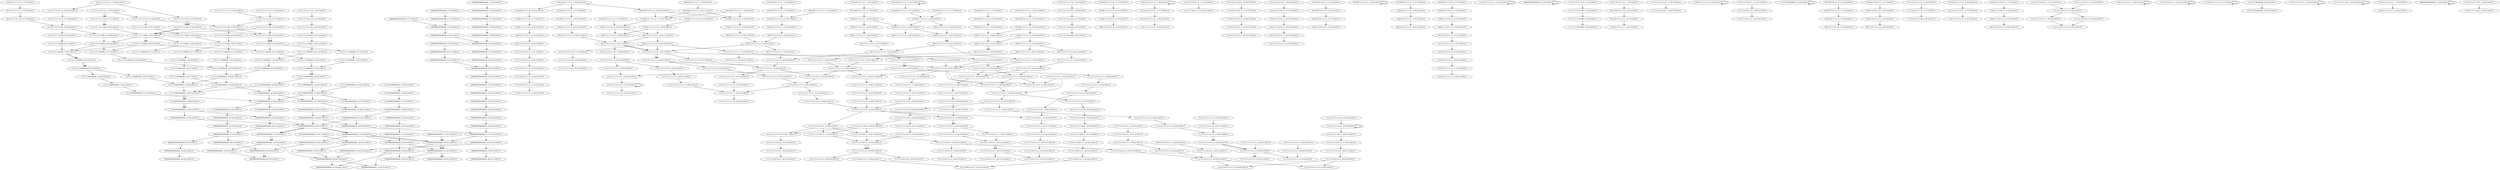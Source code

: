 digraph G {
    "001000000000000_17-31:3-LEN:15" -> "010000000000000_18-32:3-LEN:15";
    "111110111111111_11-25:4-LEN:15" -> "111101111111111_12-26:4-LEN:15";
    "111111111111000_5-20:3-LEN:15" -> "111111111110000_6-21:3-LEN:15";
    "111111111111110_1-15:4-LEN:15" -> "111111111111101_2-16:6-LEN:15";
    "111111111111111_12-27:4-LEN:15" -> "111111111111110_13-28:5-LEN:15";
    "001111111111111_6-22:7-LEN:15" -> "011111111111111_7-23:7-LEN:15";
    "101100111111101_2-17:3-LEN:15" -> "011001111111011_3-18:3-LEN:15";
    "011011111111111_3-18:4-LEN:15" -> "110111111111111_4-19:4-LEN:15";
    "111111111011111_17-33:3-LEN:15" -> "111111110111111_18-34:3-LEN:15";
    "111111111111111_8-23:10-LEN:15" -> "111111111111111_9-24:6-LEN:15";
    "111111111111111_8-23:10-LEN:15" -> "111111111111111_9-25:4-LEN:15";
    "111110111110111_17-31:3-LEN:15" -> "111101111101111_18-32:3-LEN:15";
    "111111111111110_2-17:3-LEN:15" -> "111111111111100_3-18:3-LEN:15";
    "111101111110111_17-31:5-LEN:15" -> "111011111101111_18-32:6-LEN:15";
    "110110011101111_1-15:3-LEN:15" -> "101100111011111_2-16:3-LEN:15";
    "111111111111000_4-19:4-LEN:15" -> "111111111110000_5-20:4-LEN:15";
    "111111111111000_4-19:4-LEN:15" -> "111111111110000_5-20:6-LEN:15";
    "111110000000000_12-27:3-LEN:15" -> "111100000000000_13-28:3-LEN:15";
    "111111111110111_17-31:75-LEN:15" -> "111111111101111_18-32:73-LEN:15";
    "111111111110111_17-31:75-LEN:15" -> "111111111101111_18-33:4-LEN:15";
    "111111111111111_11-27:3-LEN:15" -> "111111111111111_11-27:3-LEN:15";
    "111000000000000_14-29:3-LEN:15" -> "110000000000000_15-30:4-LEN:15";
    "111111111111111_8-23:20-LEN:15" -> "111111111111111_10-25:9-LEN:15";
    "111111111111111_8-23:20-LEN:15" -> "111111111111111_10-24:63-LEN:15";
    "111111111111111_10-25:11-LEN:15" -> "111111111111111_11-26:11-LEN:15";
    "111111111111000_4-19:5-LEN:15" -> "111111111110000_5-20:5-LEN:15";
    "111111111111100_3-18:4-LEN:15" -> "111111111111000_4-19:4-LEN:15";
    "111111111111110_2-17:4-LEN:15" -> "111111111111100_3-18:4-LEN:15";
    "111111111111100_14-28:4-LEN:15" -> "111111111111001_15-29:4-LEN:15";
    "000000000000000_17-32:5-LEN:15" -> "000000000000000_18-33:4-LEN:15";
    "011001111111111_3-19:3-LEN:15" -> "011001111111111_3-19:3-LEN:15";
    "110011111111111_4-19:39-LEN:15" -> "100111111111111_5-20:35-LEN:15";
    "110011111111111_4-19:39-LEN:15" -> "100111111111111_5-21:3-LEN:15";
    "110011111110111_4-19:3-LEN:15" -> "100111111101111_5-20:3-LEN:15";
    "101111111111111_2-16:7-LEN:15" -> "011111111111110_3-17:8-LEN:15";
    "000000000000000_5-20:3-LEN:15" -> "000000000000000_6-21:3-LEN:15";
    "101100111111111_2-17:8-LEN:15" -> "011001111111111_3-18:10-LEN:15";
    "000000000000000_14-28:28-LEN:15" -> "000000000000000_15-29:24-LEN:15";
    "111111111111111_10-25:8-LEN:15" -> "111111111111111_11-26:8-LEN:15";
    "111001111111111_2-17:3-LEN:15" -> "110011111111111_4-18:125-LEN:15";
    "110010111111111_4-18:3-LEN:15" -> "100101111111111_5-19:3-LEN:15";
    "111111100000000_9-24:5-LEN:15" -> "111111000000000_10-25:6-LEN:15";
    "000000000000000_9-23:33-LEN:15" -> "000000000000000_10-24:35-LEN:15";
    "111111110111111_20-34:74-LEN:15" -> "111111101111111_21-35:95-LEN:15";
    "111111110111111_20-34:74-LEN:15" -> "111111101111110_21-35:3-LEN:15";
    "100111111011111_5-20:4-LEN:15" -> "001111110111111_6-21:3-LEN:15";
    "000000000000000_16-30:25-LEN:15" -> "000000000000000_17-31:152-LEN:15";
    "100111111111111_5-20:11-LEN:15" -> "001111111111111_6-21:7-LEN:15";
    "111100000000000_13-28:4-LEN:15" -> "111000000000000_14-29:4-LEN:15";
    "110110011111111_1-16:31-LEN:15" -> "101100111111111_2-17:35-LEN:15";
    "111111111111111_19-34:4-LEN:15" -> "111111111111111_20-35:3-LEN:15";
    "111110000000000_12-26:82-LEN:15" -> "111100000000000_13-27:65-LEN:15";
    "111110000000000_12-26:82-LEN:15" -> "111100000000000_13-28:3-LEN:15";
    "111111111111111_19-34:4-LEN:15" -> "111111111111111_21-35:8-LEN:15";
    "111111111011111_18-33:7-LEN:15" -> "111111110111111_19-34:9-LEN:15";
    "111111111111111_19-33:4-LEN:15" -> "111111111111111_20-34:5-LEN:15";
    "111111111011111_19-34:3-LEN:15" -> "111111110111111_20-35:4-LEN:15";
    "111111111111000_4-19:8-LEN:15" -> "111111111110000_5-20:7-LEN:15";
    "111101111111111_11-26:3-LEN:15" -> "111101111111111_11-26:3-LEN:15";
    "111111111111000_4-19:5-LEN:15" -> "111111111110000_5-20:5-LEN:15";
    "111111111110110_17-32:7-LEN:15" -> "111111111101101_18-33:6-LEN:15";
    "000000000000000_6-21:3-LEN:15" -> "000000000000000_7-22:3-LEN:15";
    "111111111111111_10-25:5-LEN:15" -> "111111111111111_11-26:4-LEN:15";
    "111111111111111_12-27:5-LEN:15" -> "111111111111110_13-28:8-LEN:15";
    "111111111111111_8-22:54-LEN:15" -> "111111111111111_9-24:7-LEN:15";
    "111111111111111_8-22:54-LEN:15" -> "111111111111111_9-23:50-LEN:15";
    "111111111111111_11-25:68-LEN:15" -> "111111111111111_12-26:62-LEN:15";
    "110110011111111_1-16:3-LEN:15" -> "101100111111111_2-17:5-LEN:15";
    "000010000000000_21-35:3-LEN:15" -> "000010000000000_21-35:3-LEN:15";
    "111111111111110_13-27:5-LEN:15" -> "111111111111100_14-28:4-LEN:15";
    "101100111111111_2-17:12-LEN:15" -> "011001111111111_3-18:14-LEN:15";
    "011111101111111_7-22:3-LEN:15" -> "111111011111111_8-23:3-LEN:15";
    "011111111111111_7-22:7-LEN:15" -> "111111111111111_8-23:6-LEN:15";
    "111111111111111_18-33:3-LEN:15" -> "111111111111111_19-34:4-LEN:15";
    "111111111011011_19-34:6-LEN:15" -> "111111110110111_20-35:5-LEN:15";
    "111111111111110_2-17:4-LEN:15" -> "111111111111100_3-18:4-LEN:15";
    "000000000000000_17-32:3-LEN:15" -> "000000000000000_18-33:3-LEN:15";
    "111111111111110_14-28:65-LEN:15" -> "111111111111101_15-29:65-LEN:15";
    "111111111111111_10-25:9-LEN:15" -> "111111111111111_11-26:7-LEN:15";
    "111011111101111_18-32:6-LEN:15" -> "110111111011111_19-33:6-LEN:15";
    "111111111111000_4-19:4-LEN:15" -> "111111111110000_6-20:93-LEN:15";
    "100111111111111_5-20:5-LEN:15" -> "001111111111111_6-21:4-LEN:15";
    "011001111111111_3-18:5-LEN:15" -> "110011111111111_4-19:5-LEN:15";
    "111111111111101_13-29:4-LEN:15" -> "111111111111011_15-30:10-LEN:15";
    "111110000000000_11-26:4-LEN:15" -> "111100000000000_13-27:65-LEN:15";
    "111110000000000_11-26:4-LEN:15" -> "111100000000000_13-28:3-LEN:15";
    "110111111011111_19-33:6-LEN:15" -> "101111110111111_20-34:6-LEN:15";
    "111111111111011_15-30:6-LEN:15" -> "111111111110111_17-31:75-LEN:15";
    "111111111111011_15-30:6-LEN:15" -> "111111111110110_17-32:7-LEN:15";
    "111111111111011_15-30:6-LEN:15" -> "111111111110111_17-32:3-LEN:15";
    "101100111011111_2-16:3-LEN:15" -> "011001110111111_3-17:3-LEN:15";
    "111111111111111_1-16:7-LEN:15" -> "111111111111110_2-17:9-LEN:15";
    "111111111110100_3-18:3-LEN:15" -> "111111111101000_4-19:3-LEN:15";
    "011111111011111_19-33:3-LEN:15" -> "111111110111111_20-34:74-LEN:15";
    "000000000000000_2-16:46-LEN:15" -> "000000000000000_3-17:44-LEN:15";
    "000000000000000_18-33:4-LEN:15" -> "000000000000000_19-34:4-LEN:15";
    "111111111000000_8-23:4-LEN:15" -> "111111110000000_9-24:4-LEN:15";
    "000000000000000_17-32:6-LEN:15" -> "000000000000000_18-33:6-LEN:15";
    "111111111000000_7-22:10-LEN:15" -> "111111110000000_8-23:9-LEN:15";
    "000000000000000_19-34:4-LEN:15" -> "000000000000000_21-35:201-LEN:15";
    "000000000000000_19-34:4-LEN:15" -> "000000000000001_21-35:3-LEN:15";
    "100000000000000_19-33:3-LEN:15" -> "000000000000000_20-34:159-LEN:15";
    "111111111110000_5-20:7-LEN:15" -> "111111111100000_6-21:7-LEN:15";
    "111111110000000_8-23:9-LEN:15" -> "111111100000000_10-24:87-LEN:15";
    "111111111111110_2-17:5-LEN:15" -> "111111111111100_3-18:5-LEN:15";
    "110000000000000_15-30:4-LEN:15" -> "100000000000000_16-31:5-LEN:15";
    "101100111111111_2-17:6-LEN:15" -> "011001111111111_3-18:6-LEN:15";
    "111101111101111_18-32:3-LEN:15" -> "111011111011111_19-33:3-LEN:15";
    "111111111111100_3-18:5-LEN:15" -> "111111111111000_4-19:4-LEN:15";
    "100000000000000_16-30:96-LEN:15" -> "000000000000000_17-31:152-LEN:15";
    "111111111111111_16-30:4-LEN:15" -> "111111111111111_17-32:3-LEN:15";
    "111111111111011_15-30:8-LEN:15" -> "111111111110111_16-31:8-LEN:15";
    "101100111111111_2-17:35-LEN:15" -> "011001111111111_3-18:42-LEN:15";
    "111110000000000_12-27:4-LEN:15" -> "111100000000000_13-28:4-LEN:15";
    "111100000000000_13-27:65-LEN:15" -> "111000000000000_14-28:81-LEN:15";
    "111111111111110_2-17:5-LEN:15" -> "111111111111100_3-18:5-LEN:15";
    "110011111111111_4-19:5-LEN:15" -> "100111111111111_5-20:5-LEN:15";
    "111111110000000_8-23:4-LEN:15" -> "111111100000000_9-24:5-LEN:15";
    "111111100000000_9-24:7-LEN:15" -> "111111000000000_11-26:4-LEN:15";
    "111111100000000_9-24:7-LEN:15" -> "111111000000000_11-25:89-LEN:15";
    "111111111111011_15-30:10-LEN:15" -> "111111111110111_16-31:11-LEN:15";
    "111111111110100_4-18:4-LEN:15" -> "111111111101000_5-19:3-LEN:15";
    "000000000000000_19-34:9-LEN:15" -> "000000000000000_20-35:9-LEN:15";
    "111111111111111_9-24:7-LEN:15" -> "111111111111111_10-25:8-LEN:15";
    "001111111111111_6-21:3-LEN:15" -> "011111111111111_7-22:4-LEN:15";
    "000000000000000_8-22:30-LEN:15" -> "000000000000000_9-23:33-LEN:15";
    "101111111101111_18-32:3-LEN:15" -> "011111111011111_19-33:3-LEN:15";
    "111111111111111_1-16:3-LEN:15" -> "111111111111110_2-17:6-LEN:15";
    "100111111111111_5-21:3-LEN:15" -> "001111111111111_6-22:4-LEN:15";
    "111111101111111_9-23:4-LEN:15" -> "111111011111111_10-24:4-LEN:15";
    "100000000000000_16-31:8-LEN:15" -> "000000000000000_17-32:8-LEN:15";
    "101110111111111_2-16:3-LEN:15" -> "011101111111111_3-17:3-LEN:15";
    "111100000000000_13-28:3-LEN:15" -> "111000000000000_14-29:5-LEN:15";
    "001111111111111_6-21:4-LEN:15" -> "011111111111111_7-22:3-LEN:15";
    "000000000000000_19-34:6-LEN:15" -> "000000000000000_20-35:5-LEN:15";
    "011111111111111_7-22:6-LEN:15" -> "111111111111111_8-23:4-LEN:15";
    "000000000000000_19-34:4-LEN:15" -> "000000000000000_20-35:4-LEN:15";
    "111111111110000_5-20:4-LEN:15" -> "111111111100000_7-21:70-LEN:15";
    "111111111110000_5-20:4-LEN:15" -> "111111111100000_7-22:4-LEN:15";
    "100000000000000_16-31:3-LEN:15" -> "000000000000000_17-32:4-LEN:15";
    "111111111101101_11-25:3-LEN:15" -> "111111111011011_12-26:3-LEN:15";
    "111111110111111_19-34:9-LEN:15" -> "111111101111111_21-35:95-LEN:15";
    "111111110111111_19-34:9-LEN:15" -> "111111101111110_21-35:3-LEN:15";
    "111111111111000_4-19:13-LEN:15" -> "111111111110000_5-20:13-LEN:15";
    "111111111111010_3-17:5-LEN:15" -> "111111111110100_4-18:4-LEN:15";
    "101111110111111_20-34:6-LEN:15" -> "011111101111111_21-35:6-LEN:15";
    "110011111111111_4-19:3-LEN:15" -> "110011111111111_4-19:3-LEN:15";
    "011001111111011_3-18:3-LEN:15" -> "110011111110111_4-19:3-LEN:15";
    "110011111111111_4-20:4-LEN:15" -> "100111111111111_5-21:3-LEN:15";
    "111111011111111_10-24:4-LEN:15" -> "111110111111111_11-25:4-LEN:15";
    "000000000000000_18-33:6-LEN:15" -> "000000000000000_20-34:159-LEN:15";
    "111111111111111_9-23:50-LEN:15" -> "111111111111111_10-25:9-LEN:15";
    "111111111111111_9-23:50-LEN:15" -> "111111111111111_10-24:63-LEN:15";
    "111111100000000_10-25:4-LEN:15" -> "111111000000000_11-26:4-LEN:15";
    "111111111111111_2-16:103-LEN:15" -> "111111111111110_3-17:88-LEN:15";
    "001100111111111_2-16:11-LEN:15" -> "011001111111111_3-18:9-LEN:15";
    "001100111111111_2-16:11-LEN:15" -> "011001111111111_3-17:127-LEN:15";
    "111111111111111_8-24:3-LEN:15" -> "111111111111111_9-25:3-LEN:15";
    "111111111011111_18-33:12-LEN:15" -> "111111110111111_19-34:13-LEN:15";
    "000000000000000_18-33:3-LEN:15" -> "000000000000000_19-34:3-LEN:15";
    "001111111111111_6-21:7-LEN:15" -> "011111111111111_7-22:7-LEN:15";
    "111111111110011_16-30:3-LEN:15" -> "111111111100111_17-31:3-LEN:15";
    "111111111111111_8-23:5-LEN:15" -> "111111111111111_9-24:5-LEN:15";
    "111111111011111_18-33:6-LEN:15" -> "111111110111111_20-34:74-LEN:15";
    "111111111111111_19-34:4-LEN:15" -> "111111111111111_20-35:3-LEN:15";
    "111111111111110_2-17:9-LEN:15" -> "111111111111100_3-18:10-LEN:15";
    "000000000000000_7-22:3-LEN:15" -> "000000000000000_9-23:33-LEN:15";
    "111111111011111_18-34:3-LEN:15" -> "111111110111111_19-35:3-LEN:15";
    "111111111111101_14-29:6-LEN:15" -> "111111111111011_15-30:10-LEN:15";
    "101000000000000_14-28:6-LEN:15" -> "010000000000000_15-29:7-LEN:15";
    "111111111111111_18-33:4-LEN:15" -> "111111111111111_19-34:4-LEN:15";
    "111101100000000_10-24:3-LEN:15" -> "111101100000000_10-24:3-LEN:15";
    "111111111101111_18-32:73-LEN:15" -> "111111111011111_19-34:5-LEN:15";
    "111111111101111_18-32:73-LEN:15" -> "111111111011111_19-33:73-LEN:15";
    "111010000000000_12-26:4-LEN:15" -> "110100000000000_13-27:4-LEN:15";
    "110100000000000_13-27:4-LEN:15" -> "101000000000000_14-28:6-LEN:15";
    "111111111111011_15-30:3-LEN:15" -> "111111111110111_16-31:3-LEN:15";
    "000000000000000_18-33:4-LEN:15" -> "000000000000000_19-34:3-LEN:15";
    "111111111101111_18-33:4-LEN:15" -> "111111111011111_19-34:3-LEN:15";
    "111111111111111_9-25:3-LEN:15" -> "111111111111111_10-26:3-LEN:15";
    "101100110111111_2-16:3-LEN:15" -> "011001101111111_3-17:4-LEN:15";
    "111111111100000_7-22:4-LEN:15" -> "111111111000000_8-23:4-LEN:15";
    "111111000000000_10-25:4-LEN:15" -> "111110000000000_11-26:4-LEN:15";
    "111111111111111_17-32:3-LEN:15" -> "111111111111111_18-33:3-LEN:15";
    "111111111111111_9-25:3-LEN:15" -> "111111111111111_10-26:4-LEN:15";
    "011001111011111_3-17:3-LEN:15" -> "110011110111111_4-18:3-LEN:15";
    "111111111110000_5-20:7-LEN:15" -> "111111111100000_6-21:6-LEN:15";
    "111111111111111_15-29:4-LEN:15" -> "111111111111111_16-30:4-LEN:15";
    "100111111111111_5-20:3-LEN:15" -> "001111111111111_6-21:3-LEN:15";
    "111111111111111_9-24:6-LEN:15" -> "111111111111111_10-25:7-LEN:15";
    "110110011111111_1-16:3-LEN:15" -> "110110011111111_1-16:3-LEN:15";
    "000000000000000_2-17:3-LEN:15" -> "000000000000000_3-18:3-LEN:15";
    "111111110000000_9-24:4-LEN:15" -> "111111100000000_10-25:5-LEN:15";
    "111111111101101_18-33:6-LEN:15" -> "111111111011011_19-34:6-LEN:15";
    "000000000000000_4-19:3-LEN:15" -> "000000000000000_6-20:46-LEN:15";
    "111111111011111_19-34:5-LEN:15" -> "111111110111111_20-35:5-LEN:15";
    "111110111111110_3-17:3-LEN:15" -> "111101111111100_4-18:3-LEN:15";
    "101101111111111_2-16:3-LEN:15" -> "011011111111111_3-17:3-LEN:15";
    "000000000000000_13-27:24-LEN:15" -> "000000000000000_14-28:28-LEN:15";
    "001111111111111_6-21:6-LEN:15" -> "011111111111111_7-22:7-LEN:15";
    "111111111110000_5-20:6-LEN:15" -> "111111111100000_6-21:3-LEN:15";
    "111111111111111_1-15:62-LEN:15" -> "111111111111110_2-17:4-LEN:15";
    "111111111111111_1-15:62-LEN:15" -> "111111111111111_2-16:103-LEN:15";
    "111111111110111_16-31:8-LEN:15" -> "111111111101111_17-32:11-LEN:15";
    "101100111111111_2-16:134-LEN:15" -> "011001111111111_3-18:9-LEN:15";
    "101100111111111_2-16:134-LEN:15" -> "011001111111111_3-17:127-LEN:15";
    "011001111111111_3-19:4-LEN:15" -> "110011111111111_4-20:4-LEN:15";
    "011001111111111_3-18:9-LEN:15" -> "110011111111111_4-19:8-LEN:15";
    "111111111111000_4-19:5-LEN:15" -> "111111111110000_5-20:5-LEN:15";
    "111111111111101_14-29:6-LEN:15" -> "111111111111011_15-30:6-LEN:15";
    "111111111111111_10-26:3-LEN:15" -> "111111111111111_11-27:3-LEN:15";
    "001111111111111_6-22:4-LEN:15" -> "011111111111111_7-23:4-LEN:15";
    "111111111111110_12-28:4-LEN:15" -> "111111111111101_13-29:4-LEN:15";
    "011001111111111_3-17:127-LEN:15" -> "110011111111111_4-18:125-LEN:15";
    "111111111111111_10-24:63-LEN:15" -> "111111111111111_11-25:68-LEN:15";
    "111111111111111_10-24:63-LEN:15" -> "111111111111111_11-26:3-LEN:15";
    "111111111111101_8-22:5-LEN:15" -> "111111111111011_9-23:5-LEN:15";
    "111111011111111_8-23:3-LEN:15" -> "111110111111111_10-24:3-LEN:15";
    "111111111111011_15-30:5-LEN:15" -> "111111111110111_16-31:5-LEN:15";
    "111111111110111_16-31:3-LEN:15" -> "111111111101111_17-32:5-LEN:15";
    "111111111111111_11-26:5-LEN:15" -> "111111111111111_12-27:3-LEN:15";
    "011001111110111_3-17:3-LEN:15" -> "110011111101111_4-18:3-LEN:15";
    "111111100111111_19-34:3-LEN:15" -> "111111001111111_21-35:5-LEN:15";
    "111111111111000_4-19:4-LEN:15" -> "111111111110000_5-20:4-LEN:15";
    "111111111111111_10-26:4-LEN:15" -> "111111111111111_11-27:4-LEN:15";
    "011111111111111_7-22:24-LEN:15" -> "111111111111111_8-23:20-LEN:15";
    "111111111111111_10-25:6-LEN:15" -> "111111111111111_11-26:4-LEN:15";
    "000000000000000_18-33:8-LEN:15" -> "000000000000000_19-34:6-LEN:15";
    "000000000000000_11-25:35-LEN:15" -> "000000000000000_12-26:31-LEN:15";
    "011111111111111_7-22:4-LEN:15" -> "111111111111111_8-24:3-LEN:15";
    "111111111011111_19-33:73-LEN:15" -> "111111110111111_20-34:74-LEN:15";
    "111111110000000_9-24:4-LEN:15" -> "111111100000000_10-25:4-LEN:15";
    "111111111011111_18-33:3-LEN:15" -> "111111110111111_19-34:4-LEN:15";
    "111111111111111_11-27:4-LEN:15" -> "111111111111110_12-28:4-LEN:15";
    "111111111111110_2-17:6-LEN:15" -> "111111111111100_3-18:7-LEN:15";
    "100111111111111_5-20:35-LEN:15" -> "001111111111111_6-22:7-LEN:15";
    "100111111111111_5-20:35-LEN:15" -> "001111111111111_6-21:22-LEN:15";
    "111111111110000_5-20:5-LEN:15" -> "111111111100000_6-21:5-LEN:15";
    "110110011111111_1-16:4-LEN:15" -> "101100111111111_2-17:6-LEN:15";
    "111111111111110_13-28:6-LEN:15" -> "111111111111101_14-29:6-LEN:15";
    "000000000000000_19-34:3-LEN:15" -> "000000000000000_20-35:3-LEN:15";
    "111111110111111_19-34:13-LEN:15" -> "111111101111111_20-35:15-LEN:15";
    "111111110000000_9-23:76-LEN:15" -> "111111100000000_10-24:87-LEN:15";
    "111111111111100_3-18:5-LEN:15" -> "111111111111000_4-19:5-LEN:15";
    "111111111110111_17-32:4-LEN:15" -> "111111111101111_18-33:4-LEN:15";
    "111111111110111_16-31:8-LEN:15" -> "111111111101111_17-32:10-LEN:15";
    "011111111111111_7-22:7-LEN:15" -> "111111111111111_8-23:5-LEN:15";
    "111111111111110_2-17:4-LEN:15" -> "111111111111100_3-18:4-LEN:15";
    "111111111111100_3-18:4-LEN:15" -> "111111111111000_4-19:5-LEN:15";
    "111111111111111_10-25:7-LEN:15" -> "111111111111111_11-26:6-LEN:15";
    "100111111011111_5-19:3-LEN:15" -> "001111110111111_6-20:3-LEN:15";
    "110011111111111_4-20:3-LEN:15" -> "110011111111111_4-20:3-LEN:15";
    "110011111111111_4-19:10-LEN:15" -> "100111111111111_5-20:9-LEN:15";
    "001111111101111_6-20:3-LEN:15" -> "011111111011111_7-21:3-LEN:15";
    "100111101111111_5-19:3-LEN:15" -> "001111011111111_6-20:4-LEN:15";
    "110110111111111_1-16:4-LEN:15" -> "101101111111111_2-17:3-LEN:15";
    "001111111111111_6-21:6-LEN:15" -> "011111111111111_7-22:6-LEN:15";
    "111111111111111_9-24:5-LEN:15" -> "111111111111111_10-25:5-LEN:15";
    "100000000000000_16-31:3-LEN:15" -> "000000000000000_17-32:6-LEN:15";
    "111111111110111_17-32:3-LEN:15" -> "111111111101111_18-33:4-LEN:15";
    "111111111111101_14-29:3-LEN:15" -> "111111111111011_15-30:3-LEN:15";
    "000000000000000_17-31:152-LEN:15" -> "000000000000000_18-33:3-LEN:15";
    "000000000000000_17-31:152-LEN:15" -> "000000000000000_18-32:152-LEN:15";
    "111111100000000_10-25:5-LEN:15" -> "111111000000000_11-26:3-LEN:15";
    "111111111111111_16-31:3-LEN:15" -> "111111111111111_17-32:3-LEN:15";
    "111111111111011_16-31:3-LEN:15" -> "111111111110111_17-32:4-LEN:15";
    "111111111111111_1-16:4-LEN:15" -> "111111111111110_2-17:5-LEN:15";
    "011001111111101_3-17:3-LEN:15" -> "110011111111011_4-18:3-LEN:15";
    "111111101111111_19-35:3-LEN:15" -> "111111101111111_19-35:3-LEN:15";
    "111111110111111_8-22:3-LEN:15" -> "111111101111111_9-23:4-LEN:15";
    "011111111111110_7-21:5-LEN:15" -> "111111111111101_8-22:5-LEN:15";
    "111111111111101_15-29:65-LEN:15" -> "111111111111011_16-31:3-LEN:15";
    "111111111111101_15-29:65-LEN:15" -> "111111111111011_16-30:61-LEN:15";
    "111111111111111_14-28:3-LEN:15" -> "111111111111111_15-29:4-LEN:15";
    "111011111011111_19-33:3-LEN:15" -> "110111110111111_20-34:3-LEN:15";
    "111111100111111_20-34:3-LEN:15" -> "111111001111111_21-35:5-LEN:15";
    "111111111111111_18-33:3-LEN:15" -> "111111111111111_19-34:4-LEN:15";
    "111111111101111_17-32:3-LEN:15" -> "111111111011111_18-33:3-LEN:15";
    "111111110111111_19-34:3-LEN:15" -> "111111101111111_20-35:4-LEN:15";
    "101100111111011_2-17:5-LEN:15" -> "011001111110111_3-18:5-LEN:15";
    "111111111111111_15-30:3-LEN:15" -> "111111111111111_16-31:3-LEN:15";
    "000000000000000_18-33:9-LEN:15" -> "000000000000000_19-34:9-LEN:15";
    "000000000000000_17-32:8-LEN:15" -> "000000000000000_18-33:8-LEN:15";
    "011111111111111_7-22:8-LEN:15" -> "111111111111111_8-23:10-LEN:15";
    "110011111111111_4-19:5-LEN:15" -> "100111111111111_5-20:4-LEN:15";
    "111111111111000_5-19:88-LEN:15" -> "111111111110000_6-20:93-LEN:15";
    "001111111111111_6-21:7-LEN:15" -> "011111111111111_7-22:7-LEN:15";
    "111100111111111_2-17:3-LEN:15" -> "111100111111111_2-17:3-LEN:15";
    "111111111111110_2-17:3-LEN:15" -> "111111111111100_3-18:3-LEN:15";
    "000000000000000_18-32:152-LEN:15" -> "000000000000000_19-34:7-LEN:15";
    "000000000000000_18-32:152-LEN:15" -> "000000000000000_19-33:156-LEN:15";
    "110000000000000_15-30:5-LEN:15" -> "100000000000000_16-31:3-LEN:15";
    "111101111111111_11-25:3-LEN:15" -> "111011111111111_12-26:3-LEN:15";
    "111111111100000_6-21:6-LEN:15" -> "111111111000000_7-22:6-LEN:15";
    "000000000000000_4-18:44-LEN:15" -> "000000000000000_5-19:42-LEN:15";
    "110011111101111_4-18:3-LEN:15" -> "100111111011111_5-19:3-LEN:15";
    "001100111111111_2-17:3-LEN:15" -> "011001111111111_3-18:10-LEN:15";
    "111111111111111_11-26:4-LEN:15" -> "111111111111111_12-27:3-LEN:15";
    "111111111110111_16-31:5-LEN:15" -> "111111111101111_17-32:6-LEN:15";
    "111111111111111_11-26:11-LEN:15" -> "111111111111111_12-27:8-LEN:15";
    "000000000000000_6-20:46-LEN:15" -> "000000000000000_7-21:30-LEN:15";
    "111111111111111_9-24:4-LEN:15" -> "111111111111111_10-25:4-LEN:15";
    "111111111111111_1-16:3-LEN:15" -> "111111111111110_2-17:3-LEN:15";
    "011111111111111_7-23:7-LEN:15" -> "111111111111111_8-24:4-LEN:15";
    "111111111111111_9-24:4-LEN:15" -> "111111111111111_10-25:6-LEN:15";
    "111111111111100_3-18:3-LEN:15" -> "111111111111000_4-19:4-LEN:15";
    "011101111111111_3-17:3-LEN:15" -> "111011111111111_4-18:3-LEN:15";
    "111111110111111_19-34:4-LEN:15" -> "111111101111111_20-35:4-LEN:15";
    "111111111101111_17-32:5-LEN:15" -> "111111111011111_18-33:7-LEN:15";
    "000000000000000_1-15:28-LEN:15" -> "000000000000000_2-16:46-LEN:15";
    "111111111111100_4-18:94-LEN:15" -> "111111111111000_5-20:3-LEN:15";
    "111111111111100_4-18:94-LEN:15" -> "111111111111000_5-19:88-LEN:15";
    "111111111111110_13-28:7-LEN:15" -> "111111111111101_14-29:6-LEN:15";
    "111111111000000_7-22:4-LEN:15" -> "111111110000000_8-23:4-LEN:15";
    "111111110000000_9-24:3-LEN:15" -> "111111100000000_10-25:3-LEN:15";
    "111111100000000_10-24:87-LEN:15" -> "111111000000000_11-26:4-LEN:15";
    "111111100000000_10-24:87-LEN:15" -> "111111000000000_11-25:89-LEN:15";
    "110011111111111_4-19:8-LEN:15" -> "100111111111111_5-20:7-LEN:15";
    "111111011111111_2-16:3-LEN:15" -> "111110111111110_3-17:3-LEN:15";
    "101100111111111_2-17:3-LEN:15" -> "011001111111111_3-18:5-LEN:15";
    "111111111111011_15-30:4-LEN:15" -> "111111111111011_15-30:4-LEN:15";
    "111111111111011_14-30:3-LEN:15" -> "111111111111011_14-30:3-LEN:15";
    "000000000000000_17-32:4-LEN:15" -> "000000000000000_18-33:5-LEN:15";
    "111111111111111_8-23:4-LEN:15" -> "111111111111111_9-24:4-LEN:15";
    "111111111100000_7-21:70-LEN:15" -> "111111111000000_8-22:69-LEN:15";
    "011001111111111_3-18:6-LEN:15" -> "110011111111111_4-19:5-LEN:15";
    "000000000000000_12-26:31-LEN:15" -> "000000000000000_13-27:24-LEN:15";
    "011111111111111_7-22:4-LEN:15" -> "111111111111111_8-23:4-LEN:15";
    "111111111101111_17-32:14-LEN:15" -> "111111111011111_18-33:15-LEN:15";
    "111111111111111_11-26:4-LEN:15" -> "111111111111111_12-27:4-LEN:15";
    "111111111011111_18-33:15-LEN:15" -> "111111110111111_19-34:14-LEN:15";
    "111111111111111_8-24:4-LEN:15" -> "111111111111111_10-25:11-LEN:15";
    "000000000000000_19-34:5-LEN:15" -> "000000000000000_20-35:5-LEN:15";
    "111111111000000_7-22:8-LEN:15" -> "111111110000000_8-23:7-LEN:15";
    "001111111111111_6-21:22-LEN:15" -> "011111111111111_7-22:24-LEN:15";
    "110111011111111_1-15:3-LEN:15" -> "101110111111111_2-16:3-LEN:15";
    "111111111111111_8-24:3-LEN:15" -> "111111111111111_9-25:3-LEN:15";
    "111111111101111_17-32:11-LEN:15" -> "111111111011111_18-33:12-LEN:15";
    "011001111111111_3-18:42-LEN:15" -> "110011111111111_4-19:39-LEN:15";
    "011001111111111_3-18:42-LEN:15" -> "110011111111111_4-20:4-LEN:15";
    "100111111111111_5-20:8-LEN:15" -> "001111111111111_6-21:7-LEN:15";
    "100000000000000_16-31:3-LEN:15" -> "000000000000000_17-32:6-LEN:15";
    "111111111110000_5-20:4-LEN:15" -> "111111111100000_6-21:4-LEN:15";
    "000000000000000_18-33:5-LEN:15" -> "000000000000000_19-34:6-LEN:15";
    "111111111101111_17-32:4-LEN:15" -> "111111111011111_18-33:3-LEN:15";
    "011111111111111_7-22:7-LEN:15" -> "111111111111111_8-23:5-LEN:15";
    "111111111101111_17-32:10-LEN:15" -> "111111111011111_18-33:12-LEN:15";
    "111111111111110_2-17:6-LEN:15" -> "111111111111100_3-18:6-LEN:15";
    "000000000000000_17-32:3-LEN:15" -> "000000000000000_18-33:3-LEN:15";
    "111111111111100_3-18:7-LEN:15" -> "111111111111000_4-19:8-LEN:15";
    "100111111111111_5-20:9-LEN:15" -> "001111111111111_6-21:6-LEN:15";
    "101100111111111_2-18:4-LEN:15" -> "011001111111111_3-19:4-LEN:15";
    "111111111111111_8-24:4-LEN:15" -> "111111111111111_10-25:6-LEN:15";
    "000000000000000_19-34:3-LEN:15" -> "000000000000000_20-35:3-LEN:15";
    "111000000000000_14-28:81-LEN:15" -> "110000000000000_15-29:91-LEN:15";
    "110011111101111_4-19:4-LEN:15" -> "100111111011111_5-20:4-LEN:15";
    "111111111111011_16-30:61-LEN:15" -> "111111111110111_17-31:75-LEN:15";
    "111111111111011_16-30:61-LEN:15" -> "111111111110110_17-32:7-LEN:15";
    "111111111111011_16-30:61-LEN:15" -> "111111111110111_17-32:3-LEN:15";
    "011001011111111_3-17:3-LEN:15" -> "110010111111111_4-18:3-LEN:15";
    "111111111111111_10-25:4-LEN:15" -> "111111111111111_11-26:5-LEN:15";
    "111111111001111_18-32:3-LEN:15" -> "111111110011111_19-33:3-LEN:15";
    "111111000000000_10-25:6-LEN:15" -> "111110000000000_12-26:82-LEN:15";
    "111111000000000_10-25:6-LEN:15" -> "111110000000000_12-27:4-LEN:15";
    "111100000000000_12-27:3-LEN:15" -> "111000000000000_14-28:81-LEN:15";
    "011001111111111_3-18:5-LEN:15" -> "110011111111111_4-19:6-LEN:15";
    "001111110111111_6-21:3-LEN:15" -> "011111101111111_7-22:3-LEN:15";
    "111111111111101_14-29:6-LEN:15" -> "111111111111011_15-30:8-LEN:15";
    "011001111110111_3-18:5-LEN:15" -> "110011111101111_4-19:4-LEN:15";
    "000000000000000_18-33:3-LEN:15" -> "000000000000000_19-34:3-LEN:15";
    "111111111111111_9-24:7-LEN:15" -> "111111111111111_11-25:68-LEN:15";
    "111111111111111_9-24:7-LEN:15" -> "111111111111111_11-26:3-LEN:15";
    "111111100000000_9-24:5-LEN:15" -> "111111000000000_10-25:5-LEN:15";
    "011111111111111_7-22:3-LEN:15" -> "111111111111111_9-24:7-LEN:15";
    "011111111111111_7-22:3-LEN:15" -> "111111111111111_9-23:50-LEN:15";
    "000000000000000_17-32:6-LEN:15" -> "000000000000000_18-33:6-LEN:15";
    "111111111111111_17-32:3-LEN:15" -> "111111111111111_18-33:3-LEN:15";
    "000000000000000_19-34:7-LEN:15" -> "000000000000000_20-35:7-LEN:15";
    "011001111111111_3-18:6-LEN:15" -> "110011111111111_4-19:4-LEN:15";
    "111111111111111_11-26:7-LEN:15" -> "111111111111111_12-27:5-LEN:15";
    "000000000000000_2-17:4-LEN:15" -> "000000000000000_3-18:3-LEN:15";
    "100000000000000_16-31:4-LEN:15" -> "000000000000000_17-32:5-LEN:15";
    "111011111111111_1-15:4-LEN:15" -> "110111111111111_2-16:4-LEN:15";
    "111111111111100_3-18:4-LEN:15" -> "111111111111000_4-19:4-LEN:15";
    "111111111111110_2-17:5-LEN:15" -> "111111111111100_3-18:6-LEN:15";
    "111110111111111_10-24:3-LEN:15" -> "111101111111111_11-25:3-LEN:15";
    "111111111111111_12-27:3-LEN:15" -> "111111111111110_13-28:3-LEN:15";
    "111100000000000_13-28:3-LEN:15" -> "111000000000000_14-29:3-LEN:15";
    "111111000000000_10-25:5-LEN:15" -> "111110000000000_11-26:4-LEN:15";
    "000000000000000_11-26:3-LEN:15" -> "000000000000000_11-26:3-LEN:15";
    "111111111111111_1-16:3-LEN:15" -> "111111111111110_2-17:3-LEN:15";
    "110011111111111_4-19:6-LEN:15" -> "100111111111111_5-20:5-LEN:15";
    "110011111111111_4-19:13-LEN:15" -> "100111111111111_5-20:11-LEN:15";
    "011001111111111_3-18:14-LEN:15" -> "110011111111111_4-19:13-LEN:15";
    "111100000000000_13-28:4-LEN:15" -> "111000000000000_14-29:4-LEN:15";
    "101100111111110_2-16:3-LEN:15" -> "011001111111101_3-17:3-LEN:15";
    "110000000000000_15-30:6-LEN:15" -> "100000000000000_16-31:8-LEN:15";
    "000000000000000_17-32:4-LEN:15" -> "000000000000000_18-33:3-LEN:15";
    "101001111111111_2-17:3-LEN:15" -> "010011111111111_3-18:4-LEN:15";
    "111111111110000_6-21:3-LEN:15" -> "111111111100000_7-22:4-LEN:15";
    "111111111000000_7-22:5-LEN:15" -> "111111110000000_8-23:4-LEN:15";
    "000000000000000_19-34:3-LEN:15" -> "000000000000000_20-35:4-LEN:15";
    "011001111111111_3-18:10-LEN:15" -> "110011111111111_4-19:10-LEN:15";
    "100111111111111_5-20:5-LEN:15" -> "001111111111111_6-21:4-LEN:15";
    "111111111111101_2-16:6-LEN:15" -> "111111111111010_3-17:5-LEN:15";
    "110011110111111_4-18:3-LEN:15" -> "100111101111111_5-19:3-LEN:15";
    "000000000000000_3-18:3-LEN:15" -> "000000000000000_4-19:3-LEN:15";
    "010000000000000_18-32:3-LEN:15" -> "100000000000000_19-33:3-LEN:15";
    "111111111111000_4-19:6-LEN:15" -> "111111111110000_5-20:7-LEN:15";
    "000000000000000_18-33:3-LEN:15" -> "000000000000000_19-34:4-LEN:15";
    "111111111110111_16-31:11-LEN:15" -> "111111111101111_17-32:14-LEN:15";
    "111111111111010_2-17:3-LEN:15" -> "111111111110100_3-18:3-LEN:15";
    "111111111000000_7-22:6-LEN:15" -> "111111110000000_9-23:76-LEN:15";
    "110011111111111_4-19:4-LEN:15" -> "100111111111111_5-20:3-LEN:15";
    "111111111011111_18-33:12-LEN:15" -> "111111110111111_19-34:13-LEN:15";
    "111110111111011_16-30:3-LEN:15" -> "111101111110111_17-31:5-LEN:15";
    "111111111111111_13-27:55-LEN:15" -> "111111111111110_14-28:65-LEN:15";
    "111111111111111_13-27:55-LEN:15" -> "111111111111111_14-28:3-LEN:15";
    "111111111111011_15-30:8-LEN:15" -> "111111111110111_16-31:8-LEN:15";
    "111111111111111_10-25:3-LEN:15" -> "111111111111111_11-26:3-LEN:15";
    "111111111100111_17-31:3-LEN:15" -> "111111111001111_18-32:3-LEN:15";
    "111111111111111_8-23:7-LEN:15" -> "111111111111111_9-24:4-LEN:15";
    "111111111111001_15-29:4-LEN:15" -> "111111111110011_16-30:3-LEN:15";
    "111111111111111_9-24:7-LEN:15" -> "111111111111111_10-25:11-LEN:15";
    "000000000000000_19-34:6-LEN:15" -> "000000000000000_20-35:5-LEN:15";
    "111111111101111_17-32:6-LEN:15" -> "111111111011111_18-33:6-LEN:15";
    "101101111111111_2-17:3-LEN:15" -> "011011111111111_3-18:4-LEN:15";
    "101100111111111_2-17:5-LEN:15" -> "011001111111111_3-18:5-LEN:15";
    "111111111111111_10-25:3-LEN:15" -> "111111111111111_12-26:62-LEN:15";
    "011111111111111_7-22:7-LEN:15" -> "111111111111111_8-23:7-LEN:15";
    "111110000000000_11-26:4-LEN:15" -> "111100000000000_12-27:3-LEN:15";
    "100111111111111_5-20:7-LEN:15" -> "001111111111111_6-21:6-LEN:15";
    "000000000000000_15-29:24-LEN:15" -> "000000000000000_16-30:25-LEN:15";
    "111111111111111_1-16:6-LEN:15" -> "111111111111110_2-17:5-LEN:15";
    "011111111011111_7-21:3-LEN:15" -> "111111110111111_8-22:3-LEN:15";
    "100110011111111_1-15:6-LEN:15" -> "001100111111111_2-16:11-LEN:15";
    "111111111101111_18-33:4-LEN:15" -> "111111111011111_19-34:3-LEN:15";
    "111111111111111_11-26:6-LEN:15" -> "111111111111111_12-27:3-LEN:15";
    "111111111100000_7-22:4-LEN:15" -> "111111111000000_8-23:4-LEN:15";
    "111111111111111_9-25:4-LEN:15" -> "111111111111111_10-26:3-LEN:15";
    "000000000000000_5-19:42-LEN:15" -> "000000000000000_6-20:46-LEN:15";
    "011001110111111_3-17:3-LEN:15" -> "110011101111111_4-18:3-LEN:15";
    "000000000000000_18-33:3-LEN:15" -> "000000000000000_19-34:3-LEN:15";
    "000000000000000_17-32:8-LEN:15" -> "000000000000000_18-33:9-LEN:15";
    "111111111011111_18-33:3-LEN:15" -> "111111110111111_19-34:3-LEN:15";
    "011111111111111_7-21:59-LEN:15" -> "111111111111111_8-22:54-LEN:15";
    "011111111111111_7-21:59-LEN:15" -> "111111111111110_8-22:3-LEN:15";
    "111111111111100_3-18:6-LEN:15" -> "111111111111000_4-19:5-LEN:15";
    "100000000000000_16-31:5-LEN:15" -> "000000000000000_17-32:8-LEN:15";
    "111000000000000_14-29:5-LEN:15" -> "110000000000000_15-30:6-LEN:15";
    "000000000000000_17-32:4-LEN:15" -> "000000000000000_18-33:4-LEN:15";
    "111111111011111_19-34:3-LEN:15" -> "111111110111111_20-35:3-LEN:15";
    "111111111111100_3-18:10-LEN:15" -> "111111111111000_4-19:13-LEN:15";
    "011000000000000_14-28:4-LEN:15" -> "110000000000000_15-29:91-LEN:15";
    "110110111111111_1-16:4-LEN:15" -> "110110111111111_1-16:4-LEN:15";
    "000000000000000_7-21:30-LEN:15" -> "000000000000000_8-22:30-LEN:15";
    "111110000000000_12-27:4-LEN:15" -> "111100000000000_13-28:4-LEN:15";
    "110011011111111_4-18:4-LEN:15" -> "100110111111111_5-19:3-LEN:15";
    "111111111100000_6-21:5-LEN:15" -> "111111111000000_7-22:5-LEN:15";
    "110011111111111_4-18:125-LEN:15" -> "100111111111111_5-20:8-LEN:15";
    "110011111111111_4-18:125-LEN:15" -> "100111111111111_5-19:111-LEN:15";
    "010011111111111_3-18:4-LEN:15" -> "100111111111111_5-20:8-LEN:15";
    "010011111111111_3-18:4-LEN:15" -> "100111111111111_5-19:111-LEN:15";
    "111111111111111_12-27:7-LEN:15" -> "111111111111110_13-28:6-LEN:15";
    "111111111111111_8-23:5-LEN:15" -> "111111111111111_9-24:7-LEN:15";
    "111111111101111_17-33:3-LEN:15" -> "111111111011111_18-34:3-LEN:15";
    "111111000000000_11-26:4-LEN:15" -> "111110000000000_12-27:4-LEN:15";
    "011111111111110_3-17:8-LEN:15" -> "111111111111100_4-18:94-LEN:15";
    "110111111111111_1-15:3-LEN:15" -> "101111111111111_2-16:7-LEN:15";
    "001111111111111_6-20:104-LEN:15" -> "011111111111111_7-22:7-LEN:15";
    "001111111111111_6-20:104-LEN:15" -> "011111111111110_7-21:5-LEN:15";
    "001111111111111_6-20:104-LEN:15" -> "011111111111111_7-21:59-LEN:15";
    "111000000000000_14-29:4-LEN:15" -> "110000000000000_15-30:5-LEN:15";
    "111111111100000_6-21:7-LEN:15" -> "111111111000000_7-22:8-LEN:15";
    "111111111101111_18-33:4-LEN:15" -> "111111111011111_19-34:3-LEN:15";
    "100111111111111_5-21:3-LEN:15" -> "001111111111111_6-22:4-LEN:15";
    "111111000000000_11-26:3-LEN:15" -> "111110000000000_12-27:3-LEN:15";
    "111111111111111_11-27:3-LEN:15" -> "111111111111110_12-28:3-LEN:15";
    "110110011111111_1-15:92-LEN:15" -> "101100111111111_2-17:12-LEN:15";
    "110110011111111_1-15:92-LEN:15" -> "101100111111111_2-16:134-LEN:15";
    "110110011111111_1-15:92-LEN:15" -> "101100111111110_2-16:3-LEN:15";
    "111111111110000_5-20:5-LEN:15" -> "111111111100000_6-21:4-LEN:15";
    "111111111100000_6-21:4-LEN:15" -> "111111111000000_7-22:4-LEN:15";
    "110000000000000_15-29:91-LEN:15" -> "100000000000000_16-30:96-LEN:15";
    "110000000000000_15-29:91-LEN:15" -> "100000000000000_16-31:3-LEN:15";
    "110000000000000_15-30:3-LEN:15" -> "100000000000000_16-31:4-LEN:15";
    "111111111111011_15-30:3-LEN:15" -> "111111111111011_15-30:3-LEN:15";
    "111111111111100_3-18:6-LEN:15" -> "111111111111000_4-19:6-LEN:15";
    "001111111111111_6-21:4-LEN:15" -> "011111111111111_7-22:4-LEN:15";
    "111111111100000_6-21:10-LEN:15" -> "111111111000000_7-22:10-LEN:15";
    "111111111111110_13-28:5-LEN:15" -> "111111111111101_14-29:6-LEN:15";
    "111111111111110_13-28:8-LEN:15" -> "111111111111101_14-29:7-LEN:15";
    "111111111000000_8-23:4-LEN:15" -> "111111110000000_9-24:4-LEN:15";
    "110110011111111_1-17:3-LEN:15" -> "101100111111111_2-18:4-LEN:15";
    "111111111111111_20-34:5-LEN:15" -> "111111111111111_21-35:8-LEN:15";
    "000000000000000_18-33:6-LEN:15" -> "000000000000000_19-34:5-LEN:15";
    "000000000000000_17-32:4-LEN:15" -> "000000000000000_18-33:3-LEN:15";
    "111000000000000_14-29:4-LEN:15" -> "110000000000000_15-30:4-LEN:15";
    "111111111111111_12-26:62-LEN:15" -> "111111111111110_13-27:5-LEN:15";
    "111111111111111_12-26:62-LEN:15" -> "111111111111111_13-27:55-LEN:15";
    "111101000000000_11-25:3-LEN:15" -> "111010000000000_12-26:4-LEN:15";
    "110000000000000_15-30:4-LEN:15" -> "100000000000000_16-31:3-LEN:15";
    "111111111111110_3-17:88-LEN:15" -> "111111111111100_4-18:94-LEN:15";
    "000000000000000_19-33:156-LEN:15" -> "000000000000000_20-34:159-LEN:15";
    "111111111110000_6-20:93-LEN:15" -> "111111111100000_7-21:70-LEN:15";
    "111111111110000_6-20:93-LEN:15" -> "111111111100000_7-22:4-LEN:15";
    "111111000000000_11-25:89-LEN:15" -> "111110000000000_12-26:82-LEN:15";
    "111111000000000_11-25:89-LEN:15" -> "111110000000000_12-27:4-LEN:15";
    "111111111111111_11-26:8-LEN:15" -> "111111111111111_12-27:7-LEN:15";
    "111111111101000_4-19:3-LEN:15" -> "111111111010000_5-20:3-LEN:15";
    "000000000000000_20-34:159-LEN:15" -> "000000000000000_21-35:201-LEN:15";
    "000000000000000_20-34:159-LEN:15" -> "000000000000001_21-35:3-LEN:15";
    "111111011111011_16-30:5-LEN:15" -> "111110111110111_17-31:3-LEN:15";
    "011111111111111_7-23:4-LEN:15" -> "111111111111111_8-24:4-LEN:15";
    "111101111111101_15-29:3-LEN:15" -> "111011111111011_16-30:3-LEN:15";
    "011001101111111_3-17:4-LEN:15" -> "110011011111111_4-18:4-LEN:15";
    "111111110000000_8-23:7-LEN:15" -> "111111100000000_9-24:7-LEN:15";
    "111111111111111_12-27:8-LEN:15" -> "111111111111110_13-28:7-LEN:15";
    "111111110111111_19-34:13-LEN:15" -> "111111101111111_20-35:13-LEN:15";
    "110011111111011_4-18:3-LEN:15" -> "100111111110111_5-19:3-LEN:15";
    "100111111110111_5-19:3-LEN:15" -> "001111111101111_6-20:3-LEN:15";
    "010000000000000_15-29:7-LEN:15" -> "100000000000000_16-30:96-LEN:15";
    "010000000000000_15-29:7-LEN:15" -> "100000000000000_16-31:3-LEN:15";
    "110110011111111_1-16:5-LEN:15" -> "101100111111111_2-17:8-LEN:15";
    "100000000000000_16-31:3-LEN:15" -> "000000000000000_17-32:4-LEN:15";
    "111111110000000_8-23:4-LEN:15" -> "111111100000000_9-24:5-LEN:15";
    "000000000000000_10-24:35-LEN:15" -> "000000000000000_11-25:35-LEN:15";
    "101100111111111_1-16:5-LEN:15" -> "011001111111111_3-18:9-LEN:15";
    "101100111111111_1-16:5-LEN:15" -> "011001111111111_3-17:127-LEN:15";
    "111111111111101_14-29:7-LEN:15" -> "111111111111011_15-30:8-LEN:15";
    "111111110111111_19-34:14-LEN:15" -> "111111101111111_20-35:13-LEN:15";
    "001111111111111_6-21:7-LEN:15" -> "011111111111111_7-22:8-LEN:15";
    "011011111111111_3-17:3-LEN:15" -> "110111111111111_4-18:3-LEN:15";
    "111111110011111_19-33:3-LEN:15" -> "111111100111111_20-34:3-LEN:15";
    "000000000000000_3-17:44-LEN:15" -> "000000000000000_4-18:44-LEN:15";
    "111111111111111_8-23:6-LEN:15" -> "111111111111111_9-24:7-LEN:15";
    "111111111000000_8-22:69-LEN:15" -> "111111110000000_9-23:76-LEN:15";
    "111111111110000_5-20:13-LEN:15" -> "111111111100000_6-21:10-LEN:15";
    "100101111111111_5-19:3-LEN:15" -> "001011111111111_6-20:3-LEN:15";
    "100111111111111_5-19:111-LEN:15" -> "001111111111111_6-21:7-LEN:15";
    "100111111111111_5-19:111-LEN:15" -> "001111111111111_6-20:104-LEN:15";
    "000000000000000_1-16:4-LEN:15" -> "000000000000000_2-17:4-LEN:15";
}
